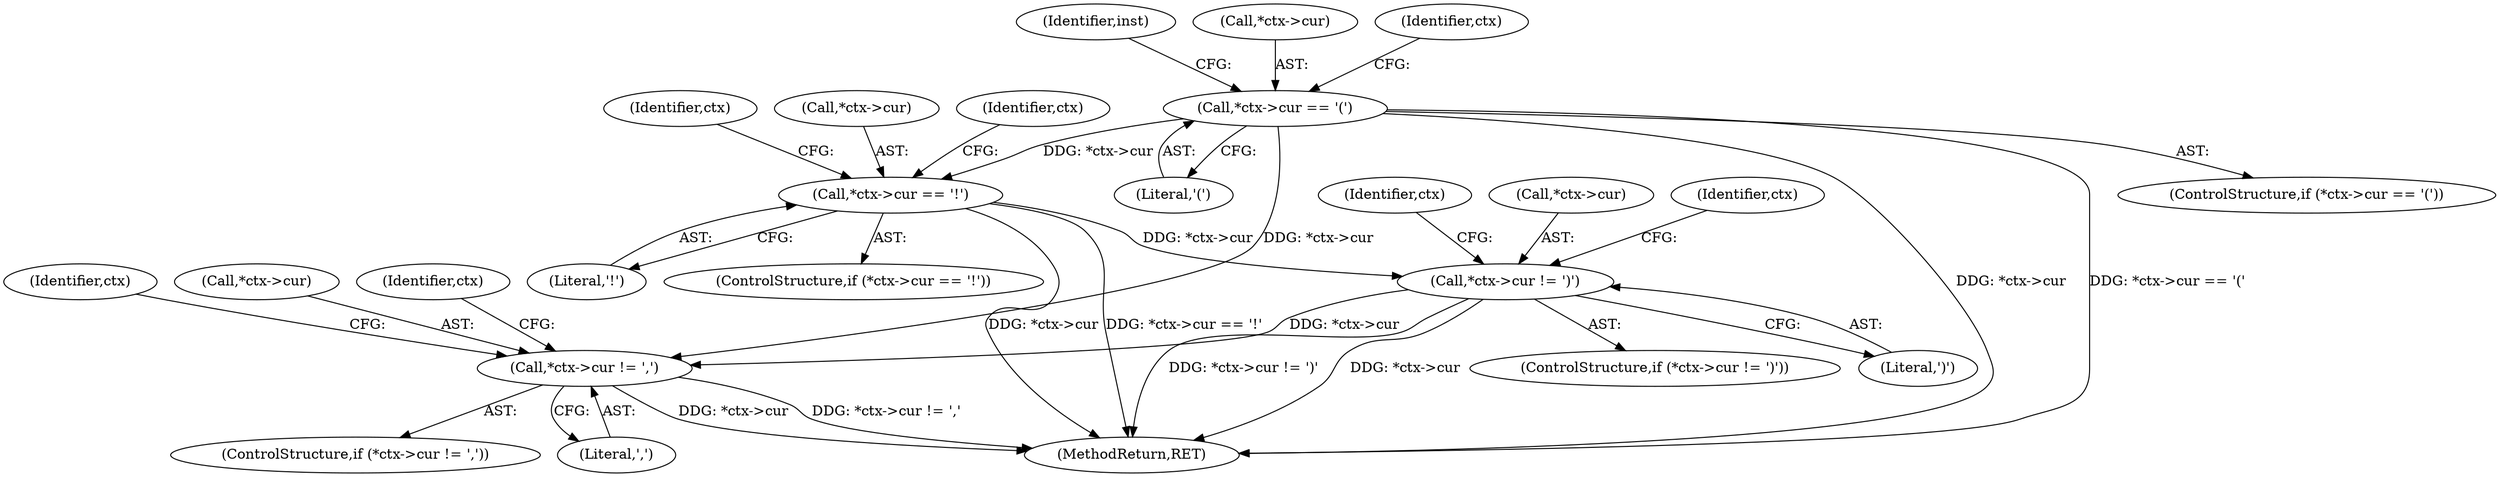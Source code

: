 digraph "0_virglrenderer_28894a30a17a84529be102b21118e55d6c9f23fa@pointer" {
"1000149" [label="(Call,*ctx->cur == '!')"];
"1000126" [label="(Call,*ctx->cur == '(')"];
"1000225" [label="(Call,*ctx->cur != ')')"];
"1000413" [label="(Call,*ctx->cur != ',')"];
"1000412" [label="(ControlStructure,if (*ctx->cur != ','))"];
"1000140" [label="(Identifier,inst)"];
"1000125" [label="(ControlStructure,if (*ctx->cur == '('))"];
"1000418" [label="(Literal,',')"];
"1000154" [label="(Literal,'!')"];
"1000148" [label="(ControlStructure,if (*ctx->cur == '!'))"];
"1000233" [label="(Identifier,ctx)"];
"1000170" [label="(Identifier,ctx)"];
"1000127" [label="(Call,*ctx->cur)"];
"1000230" [label="(Literal,')')"];
"1000413" [label="(Call,*ctx->cur != ',')"];
"1000224" [label="(ControlStructure,if (*ctx->cur != ')'))"];
"1000427" [label="(Identifier,ctx)"];
"1000149" [label="(Call,*ctx->cur == '!')"];
"1000414" [label="(Call,*ctx->cur)"];
"1000421" [label="(Identifier,ctx)"];
"1000158" [label="(Identifier,ctx)"];
"1000225" [label="(Call,*ctx->cur != ')')"];
"1000131" [label="(Literal,'(')"];
"1000150" [label="(Call,*ctx->cur)"];
"1000239" [label="(Identifier,ctx)"];
"1000680" [label="(MethodReturn,RET)"];
"1000226" [label="(Call,*ctx->cur)"];
"1000244" [label="(Identifier,ctx)"];
"1000126" [label="(Call,*ctx->cur == '(')"];
"1000149" -> "1000148"  [label="AST: "];
"1000149" -> "1000154"  [label="CFG: "];
"1000150" -> "1000149"  [label="AST: "];
"1000154" -> "1000149"  [label="AST: "];
"1000158" -> "1000149"  [label="CFG: "];
"1000170" -> "1000149"  [label="CFG: "];
"1000149" -> "1000680"  [label="DDG: *ctx->cur == '!'"];
"1000149" -> "1000680"  [label="DDG: *ctx->cur"];
"1000126" -> "1000149"  [label="DDG: *ctx->cur"];
"1000149" -> "1000225"  [label="DDG: *ctx->cur"];
"1000126" -> "1000125"  [label="AST: "];
"1000126" -> "1000131"  [label="CFG: "];
"1000127" -> "1000126"  [label="AST: "];
"1000131" -> "1000126"  [label="AST: "];
"1000140" -> "1000126"  [label="CFG: "];
"1000244" -> "1000126"  [label="CFG: "];
"1000126" -> "1000680"  [label="DDG: *ctx->cur == '('"];
"1000126" -> "1000680"  [label="DDG: *ctx->cur"];
"1000126" -> "1000413"  [label="DDG: *ctx->cur"];
"1000225" -> "1000224"  [label="AST: "];
"1000225" -> "1000230"  [label="CFG: "];
"1000226" -> "1000225"  [label="AST: "];
"1000230" -> "1000225"  [label="AST: "];
"1000233" -> "1000225"  [label="CFG: "];
"1000239" -> "1000225"  [label="CFG: "];
"1000225" -> "1000680"  [label="DDG: *ctx->cur != ')'"];
"1000225" -> "1000680"  [label="DDG: *ctx->cur"];
"1000225" -> "1000413"  [label="DDG: *ctx->cur"];
"1000413" -> "1000412"  [label="AST: "];
"1000413" -> "1000418"  [label="CFG: "];
"1000414" -> "1000413"  [label="AST: "];
"1000418" -> "1000413"  [label="AST: "];
"1000421" -> "1000413"  [label="CFG: "];
"1000427" -> "1000413"  [label="CFG: "];
"1000413" -> "1000680"  [label="DDG: *ctx->cur"];
"1000413" -> "1000680"  [label="DDG: *ctx->cur != ','"];
}
